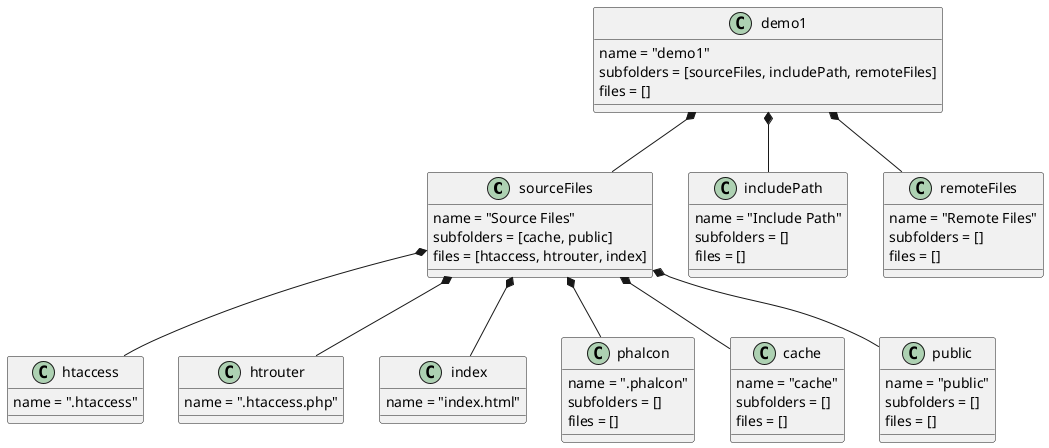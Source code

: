 @startuml
sourceFiles *-- htaccess
sourceFiles *-- htrouter
sourceFiles *-- index
sourceFiles *-- phalcon
sourceFiles *-- cache
sourceFiles *-- public

demo1 *-- sourceFiles
demo1 *-- includePath
demo1 *-- remoteFiles

object "<u>htaccess:File</u>" as htaccess {
  name = ".htaccess"
}

object "<u>htrouter:File</u>" as htrouter {
  name = ".htaccess.php"
}

object "<u>index:File</u>" as index {
  name = "index.html"
}

object "<u>phalcon:Folder</u>" as phalcon {
  name = ".phalcon"
  subfolders = []
  files = []
}

object "<u>cache:Folder</u>" as cache {
  name = "cache"
  subfolders = []
  files = []
}

object "<u>public:Folder</u>" as public {
  name = "public"
  subfolders = []
  files = []
}

object "<u>sourceFiles:Folder</u>" as sourceFiles {
  name = "Source Files"
  subfolders = [cache, public]
  files = [htaccess, htrouter, index]
}

object "<u>includePath:Folder</u>" as includePath {
  name = "Include Path"
  subfolders = []
  files = []
}

object "<u>remoteFiles:Folder</u>" as remoteFiles {
  name = "Remote Files"
  subfolders = []
  files = []
}

object "<u>demo1:Folder</u>" as demo1 {
  name = "demo1"
  subfolders = [sourceFiles, includePath, remoteFiles]
  files = []
}
@enduml
